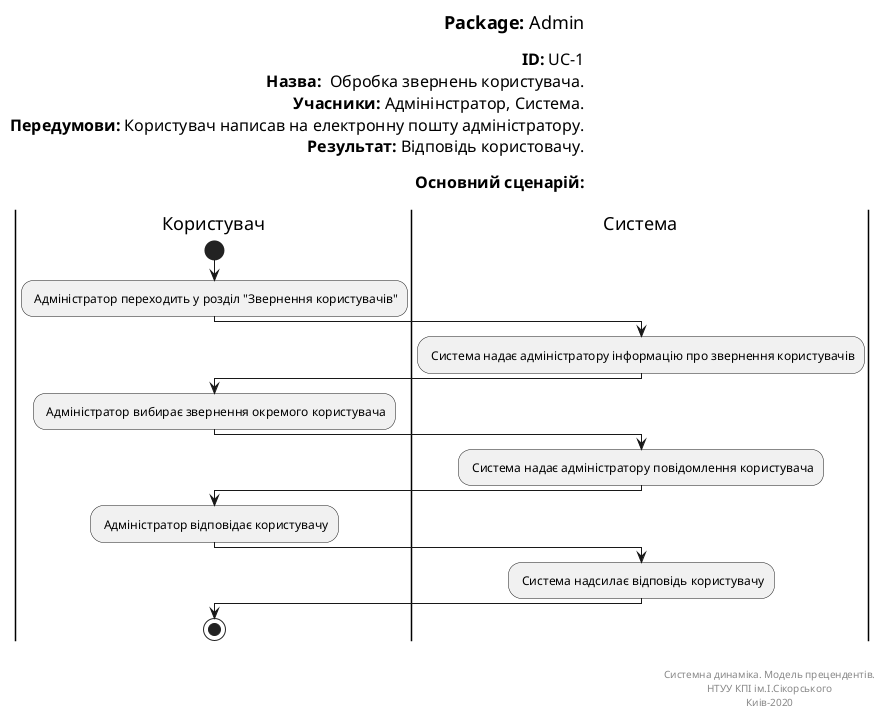 @startuml
left header
<font color=000 size=18><b>Package:</b> Admin

<font color=000 size=16><b>ID:</b> UC-1
<font color=000 size=16><b>Назва:</b>  Обробка звернень користувача.
<font color=000 size=16><b>Учасники:</b> Адмінінстратор, Система.
<font color=000 size=16><b>Передумови:</b> Користувач написав на електронну пошту адміністратору.
<font color=000 size=16><b>Результат:</b> Відповідь користовачу.

<font color=000 size=16><b>Основний сценарій:</b>

end header

|Користувач|
start
: Адміністратор переходить у розділ "Звернення користувачів";

|Система|
: Система надає адміністратору інформацію про звернення користувачів;

|Користувач|
: Адміністратор вибирає звернення окремого користувача;

|Система|
: Система надає адміністратору повідомлення користувача;

|Користувач|
: Адміністратор відповідає користувачу;

|Система|
: Система надсилає відповідь користувачу;

|Користувач|

stop;

right footer


Системна динаміка. Модель прецендентів.
НТУУ КПІ ім.І.Сікорського
Киів-2020
end footer
@enduml
